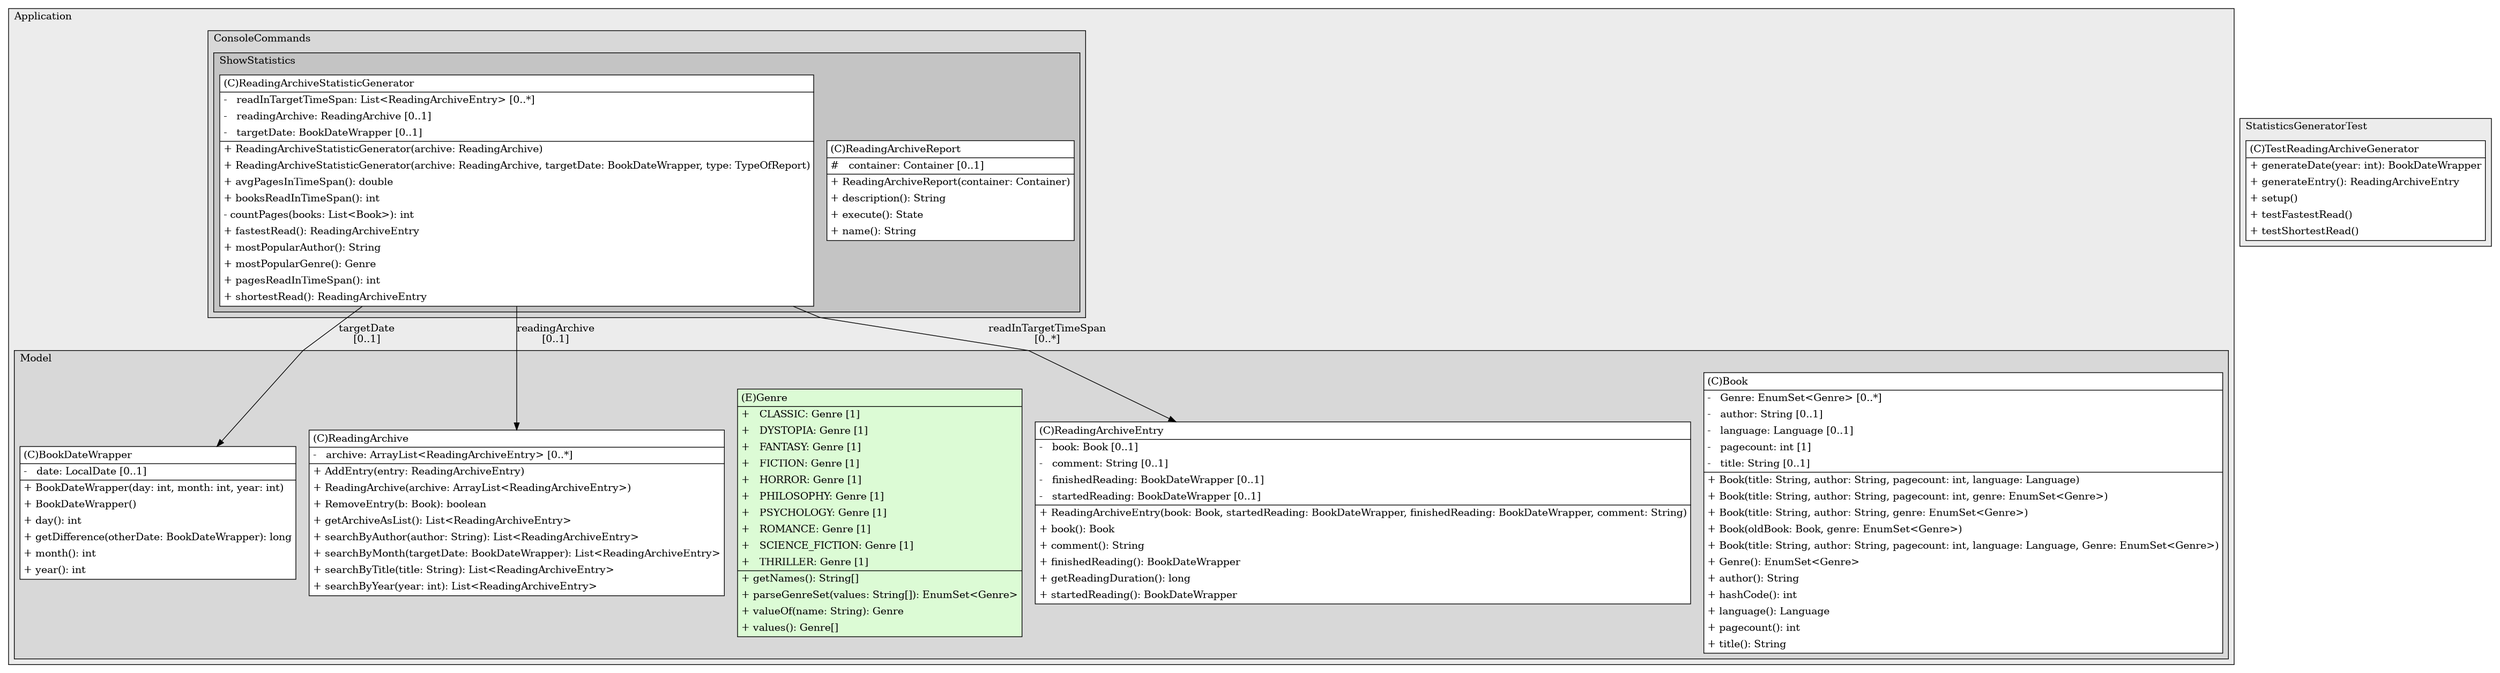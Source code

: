 @startuml

/' diagram meta data start
config=StructureConfiguration;
{
  "projectClassification": {
    "searchMode": "OpenProject", // OpenProject, AllProjects
    "includedProjects": "",
    "pathEndKeywords": "*.impl",
    "isClientPath": "",
    "isClientName": "",
    "isTestPath": "",
    "isTestName": "",
    "isMappingPath": "",
    "isMappingName": "",
    "isDataAccessPath": "",
    "isDataAccessName": "",
    "isDataStructurePath": "",
    "isDataStructureName": "",
    "isInterfaceStructuresPath": "",
    "isInterfaceStructuresName": "",
    "isEntryPointPath": "",
    "isEntryPointName": "",
    "treatFinalFieldsAsMandatory": false
  },
  "graphRestriction": {
    "classPackageExcludeFilter": "",
    "classPackageIncludeFilter": "",
    "classNameExcludeFilter": "",
    "classNameIncludeFilter": "",
    "methodNameExcludeFilter": "",
    "methodNameIncludeFilter": "",
    "removeByInheritance": "", // inheritance/annotation based filtering is done in a second step
    "removeByAnnotation": "",
    "removeByClassPackage": "", // cleanup the graph after inheritance/annotation based filtering is done
    "removeByClassName": "",
    "cutMappings": false,
    "cutEnum": false,
    "cutTests": false,
    "cutClient": false,
    "cutDataAccess": false,
    "cutInterfaceStructures": false,
    "cutDataStructures": false,
    "cutGetterAndSetter": false,
    "cutConstructors": false
  },
  "graphTraversal": {
    "forwardDepth": 1,
    "backwardDepth": 1,
    "classPackageExcludeFilter": "",
    "classPackageIncludeFilter": "",
    "classNameExcludeFilter": "",
    "classNameIncludeFilter": "",
    "methodNameExcludeFilter": "",
    "methodNameIncludeFilter": "",
    "hideMappings": false,
    "hideDataStructures": false,
    "hidePrivateMethods": false,
    "hideInterfaceCalls": false, // indirection: implementation -> interface (is hidden) -> implementation
    "onlyShowApplicationEntryPoints": false, // root node is included
    "useMethodCallsForStructureDiagram": "BothDirections" // ForwardOnly, BothDirections, No
  },
  "details": {
    "aggregation": "GroupByClass", // ByClass, GroupByClass, None
    "showClassGenericTypes": true,
    "showMethods": true,
    "showMethodParameterNames": true,
    "showMethodParameterTypes": true,
    "showMethodReturnType": true,
    "showPackageLevels": 3,
    "showDetailedClassStructure": true
  },
  "rootClass": "Plugin.Application.ConsoleCommands.ShowStatistics.ReadingArchiveStatisticGenerator",
  "extensionCallbackMethod": "" // qualified.class.name#methodName - signature: public static String method(String)
}
diagram meta data end '/



digraph g {
    rankdir="TB"
    splines=polyline
    

'nodes 
subgraph cluster_1072845520 { 
   	label=Application
	labeljust=l
	fillcolor="#ececec"
	style=filled
   
   subgraph cluster_1770848053 { 
   	label=Model
	labeljust=l
	fillcolor="#d8d8d8"
	style=filled
   
   Book481104144[
	label=<<TABLE BORDER="1" CELLBORDER="0" CELLPADDING="4" CELLSPACING="0">
<TR><TD ALIGN="LEFT" >(C)Book</TD></TR>
<HR/>
<TR><TD ALIGN="LEFT" >-   Genre: EnumSet&lt;Genre&gt; [0..*]</TD></TR>
<TR><TD ALIGN="LEFT" >-   author: String [0..1]</TD></TR>
<TR><TD ALIGN="LEFT" >-   language: Language [0..1]</TD></TR>
<TR><TD ALIGN="LEFT" >-   pagecount: int [1]</TD></TR>
<TR><TD ALIGN="LEFT" >-   title: String [0..1]</TD></TR>
<HR/>
<TR><TD ALIGN="LEFT" >+ Book(title: String, author: String, pagecount: int, language: Language)</TD></TR>
<TR><TD ALIGN="LEFT" >+ Book(title: String, author: String, pagecount: int, genre: EnumSet&lt;Genre&gt;)</TD></TR>
<TR><TD ALIGN="LEFT" >+ Book(title: String, author: String, genre: EnumSet&lt;Genre&gt;)</TD></TR>
<TR><TD ALIGN="LEFT" >+ Book(oldBook: Book, genre: EnumSet&lt;Genre&gt;)</TD></TR>
<TR><TD ALIGN="LEFT" >+ Book(title: String, author: String, pagecount: int, language: Language, Genre: EnumSet&lt;Genre&gt;)</TD></TR>
<TR><TD ALIGN="LEFT" >+ Genre(): EnumSet&lt;Genre&gt;</TD></TR>
<TR><TD ALIGN="LEFT" >+ author(): String</TD></TR>
<TR><TD ALIGN="LEFT" >+ hashCode(): int</TD></TR>
<TR><TD ALIGN="LEFT" >+ language(): Language</TD></TR>
<TR><TD ALIGN="LEFT" >+ pagecount(): int</TD></TR>
<TR><TD ALIGN="LEFT" >+ title(): String</TD></TR>
</TABLE>>
	style=filled
	margin=0
	shape=plaintext
	fillcolor="#FFFFFF"
];

BookDateWrapper481104144[
	label=<<TABLE BORDER="1" CELLBORDER="0" CELLPADDING="4" CELLSPACING="0">
<TR><TD ALIGN="LEFT" >(C)BookDateWrapper</TD></TR>
<HR/>
<TR><TD ALIGN="LEFT" >-   date: LocalDate [0..1]</TD></TR>
<HR/>
<TR><TD ALIGN="LEFT" >+ BookDateWrapper(day: int, month: int, year: int)</TD></TR>
<TR><TD ALIGN="LEFT" >+ BookDateWrapper()</TD></TR>
<TR><TD ALIGN="LEFT" >+ day(): int</TD></TR>
<TR><TD ALIGN="LEFT" >+ getDifference(otherDate: BookDateWrapper): long</TD></TR>
<TR><TD ALIGN="LEFT" >+ month(): int</TD></TR>
<TR><TD ALIGN="LEFT" >+ year(): int</TD></TR>
</TABLE>>
	style=filled
	margin=0
	shape=plaintext
	fillcolor="#FFFFFF"
];

Genre481104144[
	label=<<TABLE BORDER="1" CELLBORDER="0" CELLPADDING="4" CELLSPACING="0">
<TR><TD ALIGN="LEFT" >(E)Genre</TD></TR>
<HR/>
<TR><TD ALIGN="LEFT" >+   CLASSIC: Genre [1]</TD></TR>
<TR><TD ALIGN="LEFT" >+   DYSTOPIA: Genre [1]</TD></TR>
<TR><TD ALIGN="LEFT" >+   FANTASY: Genre [1]</TD></TR>
<TR><TD ALIGN="LEFT" >+   FICTION: Genre [1]</TD></TR>
<TR><TD ALIGN="LEFT" >+   HORROR: Genre [1]</TD></TR>
<TR><TD ALIGN="LEFT" >+   PHILOSOPHY: Genre [1]</TD></TR>
<TR><TD ALIGN="LEFT" >+   PSYCHOLOGY: Genre [1]</TD></TR>
<TR><TD ALIGN="LEFT" >+   ROMANCE: Genre [1]</TD></TR>
<TR><TD ALIGN="LEFT" >+   SCIENCE_FICTION: Genre [1]</TD></TR>
<TR><TD ALIGN="LEFT" >+   THRILLER: Genre [1]</TD></TR>
<HR/>
<TR><TD ALIGN="LEFT" >+ getNames(): String[]</TD></TR>
<TR><TD ALIGN="LEFT" >+ parseGenreSet(values: String[]): EnumSet&lt;Genre&gt;</TD></TR>
<TR><TD ALIGN="LEFT" >+ valueOf(name: String): Genre</TD></TR>
<TR><TD ALIGN="LEFT" >+ values(): Genre[]</TD></TR>
</TABLE>>
	style=filled
	margin=0
	shape=plaintext
	fillcolor="#DCFBD5"
];

ReadingArchive481104144[
	label=<<TABLE BORDER="1" CELLBORDER="0" CELLPADDING="4" CELLSPACING="0">
<TR><TD ALIGN="LEFT" >(C)ReadingArchive</TD></TR>
<HR/>
<TR><TD ALIGN="LEFT" >-   archive: ArrayList&lt;ReadingArchiveEntry&gt; [0..*]</TD></TR>
<HR/>
<TR><TD ALIGN="LEFT" >+ AddEntry(entry: ReadingArchiveEntry)</TD></TR>
<TR><TD ALIGN="LEFT" >+ ReadingArchive(archive: ArrayList&lt;ReadingArchiveEntry&gt;)</TD></TR>
<TR><TD ALIGN="LEFT" >+ RemoveEntry(b: Book): boolean</TD></TR>
<TR><TD ALIGN="LEFT" >+ getArchiveAsList(): List&lt;ReadingArchiveEntry&gt;</TD></TR>
<TR><TD ALIGN="LEFT" >+ searchByAuthor(author: String): List&lt;ReadingArchiveEntry&gt;</TD></TR>
<TR><TD ALIGN="LEFT" >+ searchByMonth(targetDate: BookDateWrapper): List&lt;ReadingArchiveEntry&gt;</TD></TR>
<TR><TD ALIGN="LEFT" >+ searchByTitle(title: String): List&lt;ReadingArchiveEntry&gt;</TD></TR>
<TR><TD ALIGN="LEFT" >+ searchByYear(year: int): List&lt;ReadingArchiveEntry&gt;</TD></TR>
</TABLE>>
	style=filled
	margin=0
	shape=plaintext
	fillcolor="#FFFFFF"
];

ReadingArchiveEntry481104144[
	label=<<TABLE BORDER="1" CELLBORDER="0" CELLPADDING="4" CELLSPACING="0">
<TR><TD ALIGN="LEFT" >(C)ReadingArchiveEntry</TD></TR>
<HR/>
<TR><TD ALIGN="LEFT" >-   book: Book [0..1]</TD></TR>
<TR><TD ALIGN="LEFT" >-   comment: String [0..1]</TD></TR>
<TR><TD ALIGN="LEFT" >-   finishedReading: BookDateWrapper [0..1]</TD></TR>
<TR><TD ALIGN="LEFT" >-   startedReading: BookDateWrapper [0..1]</TD></TR>
<HR/>
<TR><TD ALIGN="LEFT" >+ ReadingArchiveEntry(book: Book, startedReading: BookDateWrapper, finishedReading: BookDateWrapper, comment: String)</TD></TR>
<TR><TD ALIGN="LEFT" >+ book(): Book</TD></TR>
<TR><TD ALIGN="LEFT" >+ comment(): String</TD></TR>
<TR><TD ALIGN="LEFT" >+ finishedReading(): BookDateWrapper</TD></TR>
<TR><TD ALIGN="LEFT" >+ getReadingDuration(): long</TD></TR>
<TR><TD ALIGN="LEFT" >+ startedReading(): BookDateWrapper</TD></TR>
</TABLE>>
	style=filled
	margin=0
	shape=plaintext
	fillcolor="#FFFFFF"
];
} 

subgraph cluster_622202847 { 
   	label=ConsoleCommands
	labeljust=l
	fillcolor="#d8d8d8"
	style=filled
   
   subgraph cluster_321249907 { 
   	label=ShowStatistics
	labeljust=l
	fillcolor="#c4c4c4"
	style=filled
   
   ReadingArchiveReport661982456[
	label=<<TABLE BORDER="1" CELLBORDER="0" CELLPADDING="4" CELLSPACING="0">
<TR><TD ALIGN="LEFT" >(C)ReadingArchiveReport</TD></TR>
<HR/>
<TR><TD ALIGN="LEFT" >#   container: Container [0..1]</TD></TR>
<HR/>
<TR><TD ALIGN="LEFT" >+ ReadingArchiveReport(container: Container)</TD></TR>
<TR><TD ALIGN="LEFT" >+ description(): String</TD></TR>
<TR><TD ALIGN="LEFT" >+ execute(): State</TD></TR>
<TR><TD ALIGN="LEFT" >+ name(): String</TD></TR>
</TABLE>>
	style=filled
	margin=0
	shape=plaintext
	fillcolor="#FFFFFF"
];

ReadingArchiveStatisticGenerator661982456[
	label=<<TABLE BORDER="1" CELLBORDER="0" CELLPADDING="4" CELLSPACING="0">
<TR><TD ALIGN="LEFT" >(C)ReadingArchiveStatisticGenerator</TD></TR>
<HR/>
<TR><TD ALIGN="LEFT" >-   readInTargetTimeSpan: List&lt;ReadingArchiveEntry&gt; [0..*]</TD></TR>
<TR><TD ALIGN="LEFT" >-   readingArchive: ReadingArchive [0..1]</TD></TR>
<TR><TD ALIGN="LEFT" >-   targetDate: BookDateWrapper [0..1]</TD></TR>
<HR/>
<TR><TD ALIGN="LEFT" >+ ReadingArchiveStatisticGenerator(archive: ReadingArchive)</TD></TR>
<TR><TD ALIGN="LEFT" >+ ReadingArchiveStatisticGenerator(archive: ReadingArchive, targetDate: BookDateWrapper, type: TypeOfReport)</TD></TR>
<TR><TD ALIGN="LEFT" >+ avgPagesInTimeSpan(): double</TD></TR>
<TR><TD ALIGN="LEFT" >+ booksReadInTimeSpan(): int</TD></TR>
<TR><TD ALIGN="LEFT" >- countPages(books: List&lt;Book&gt;): int</TD></TR>
<TR><TD ALIGN="LEFT" >+ fastestRead(): ReadingArchiveEntry</TD></TR>
<TR><TD ALIGN="LEFT" >+ mostPopularAuthor(): String</TD></TR>
<TR><TD ALIGN="LEFT" >+ mostPopularGenre(): Genre</TD></TR>
<TR><TD ALIGN="LEFT" >+ pagesReadInTimeSpan(): int</TD></TR>
<TR><TD ALIGN="LEFT" >+ shortestRead(): ReadingArchiveEntry</TD></TR>
</TABLE>>
	style=filled
	margin=0
	shape=plaintext
	fillcolor="#FFFFFF"
];
} 
} 
} 

subgraph cluster_1481390466 { 
   	label=StatisticsGeneratorTest
	labeljust=l
	fillcolor="#ececec"
	style=filled
   
   TestReadingArchiveGenerator1481390466[
	label=<<TABLE BORDER="1" CELLBORDER="0" CELLPADDING="4" CELLSPACING="0">
<TR><TD ALIGN="LEFT" >(C)TestReadingArchiveGenerator</TD></TR>
<HR/>
<TR><TD ALIGN="LEFT" >+ generateDate(year: int): BookDateWrapper</TD></TR>
<TR><TD ALIGN="LEFT" >+ generateEntry(): ReadingArchiveEntry</TD></TR>
<TR><TD ALIGN="LEFT" >+ setup()</TD></TR>
<TR><TD ALIGN="LEFT" >+ testFastestRead()</TD></TR>
<TR><TD ALIGN="LEFT" >+ testShortestRead()</TD></TR>
</TABLE>>
	style=filled
	margin=0
	shape=plaintext
	fillcolor="#FFFFFF"
];
} 

'edges    
ReadingArchiveStatisticGenerator661982456 -> BookDateWrapper481104144[label="targetDate
[0..1]"];
ReadingArchiveStatisticGenerator661982456 -> ReadingArchive481104144[label="readingArchive
[0..1]"];
ReadingArchiveStatisticGenerator661982456 -> ReadingArchiveEntry481104144[label="readInTargetTimeSpan
[0..*]"];
    
}
@enduml